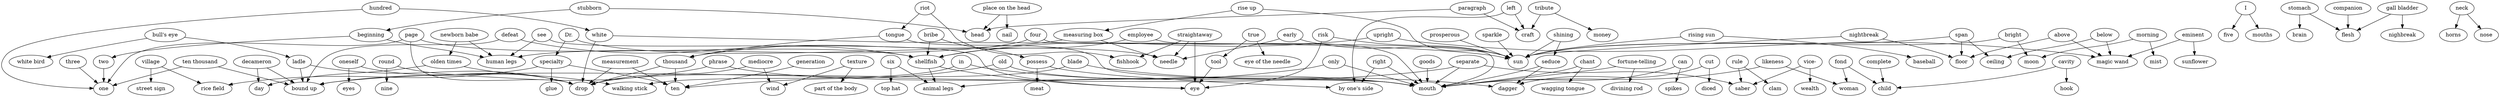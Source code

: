 digraph g {
"two" -> "one"
"three" -> "one"
"four" -> "mouth"
"four" -> "human legs"
"six" -> "top hat"
"six" -> "animal legs"
"old" -> "ten"
"old" -> "mouth"
"I" -> "five"
"I" -> "mouths"
"risk" -> "sun"
"risk" -> "eye"
"companion" -> "flesh"
"bright" -> "sun"
"bright" -> "moon"
"chant" -> "mouth"
"chant" -> "wagging tongue"
"sparkle" -> "sun"
"goods" -> "mouth"
"prosperous" -> "sun"
"early" -> "sun"
"early" -> "needle"
"rising sun" -> "baseball"
"rising sun" -> "sun"
"generation" -> "ten"
"stomach" -> "flesh"
"stomach" -> "brain"
"nightbreak" -> "sun"
"nightbreak" -> "floor"
"gall bladder" -> "flesh"
"gall bladder" -> "nighbreak"
"span" -> "sun"
"span" -> "floor"
"span" -> "ceiling"
"olden times" -> "walking stick"
"olden times" -> "day"
"oneself" -> "drop"
"oneself" -> "eyes"
"white" -> "drop"
"white" -> "sun"
"hundred" -> "one"
"hundred" -> "white"
"in" -> "walking stick"
"in" -> "mouth"
"thousand" -> "drop"
"thousand" -> "ten"
"tongue" -> "mouth"
"tongue" -> "thousand"
"measuring box" -> "thousand"
"measuring box" -> "needle"
"rise up" -> "sun"
"rise up" -> "measuring box"
"round" -> "drop"
"round" -> "nine"
"measurement" -> "drop"
"measurement" -> "ten"
"specialty" -> "ten"
"specialty" -> "rice field"
"specialty" -> "glue"
"Dr." -> "needle"
"Dr." -> "specialty"
"fortune-telling" -> "divining rod"
"fortune-telling" -> "mouth"
"above" -> "magic wand"
"above" -> "floor"
"below" -> "magic wand"
"below" -> "ceiling"
"eminent" -> "sunflower"
"eminent" -> "magic wand"
"morning" -> "moon"
"morning" -> "mist"
"only" -> "mouth"
"only" -> "animal legs"
"shellfish" -> "eye"
"shellfish" -> "animal legs"
"upright" -> "shellfish"
"upright" -> "magic wand"
"employee" -> "mouth"
"employee" -> "shellfish"
"see" -> "eye"
"see" -> "human legs"
"newborn babe" -> "olden times"
"newborn babe" -> "human legs"
"beginning" -> "two"
"beginning" -> "human legs"
"page" -> "one"
"page" -> "drop"
"page" -> "shellfish"
"stubborn" -> "beginning"
"stubborn" -> "head"
"mediocre" -> "drop"
"mediocre" -> "wind"
"defeat" -> "bound up"
"defeat" -> "shellfish"
"ten thousand" -> "one"
"ten thousand" -> "bound up"
"phrase" -> "bound up"
"phrase" -> "mouth"
"texture" -> "part of the body"
"texture" -> "wind"
"decameron" -> "bound up"
"decameron" -> "day"
"ladle" -> "bound up"
"ladle" -> "drop"
"bull's eye" -> "white bird"
"bull's eye" -> "ladle"
"neck" -> "horns"
"neck" -> "nose"
"riot" -> "tongue"
"riot" -> "fishhook"
"straightaway" -> "needle"
"straightaway" -> "eye"
"straightaway" -> "fishhook"
"tool" -> "eye"
"true" -> "eye of the needle"
"true" -> "tool"
"left" -> "by one's side"
"left" -> "craft"
"right" -> "by one's side"
"right" -> "mouth"
"possess" -> "meat"
"possess" -> "by one's side"
"bribe" -> "shellfish"
"bribe" -> "possess"
"tribute" -> "craft"
"tribute" -> "money"
"paragraph" -> "head"
"paragraph" -> "craft"
"blade" -> "dagger"
"blade" -> "drop"
"cut" -> "diced"
"cut" -> "dagger"
"seduce" -> "dagger"
"seduce" -> "mouth"
"shining" -> "seduce"
"shining" -> "sun"
"rule" -> "clam"
"rule" -> "saber"
"vice-" -> "saber"
"vice-" -> "wealth"
"separate" -> "mouth"
"separate" -> "bound up"
"separate" -> "saber"
"village" -> "street sign"
"village" -> "rice field"
"can" -> "mouth"
"can" -> "spikes"
"place on the head" -> "nail"
"place on the head" -> "head"
"cavity" -> "child"
"cavity" -> "hook"
"complete" -> "child"
"fond" -> "woman"
"fond" -> "child"
"likeness" -> "woman"
"likeness" -> "mouth"
}
